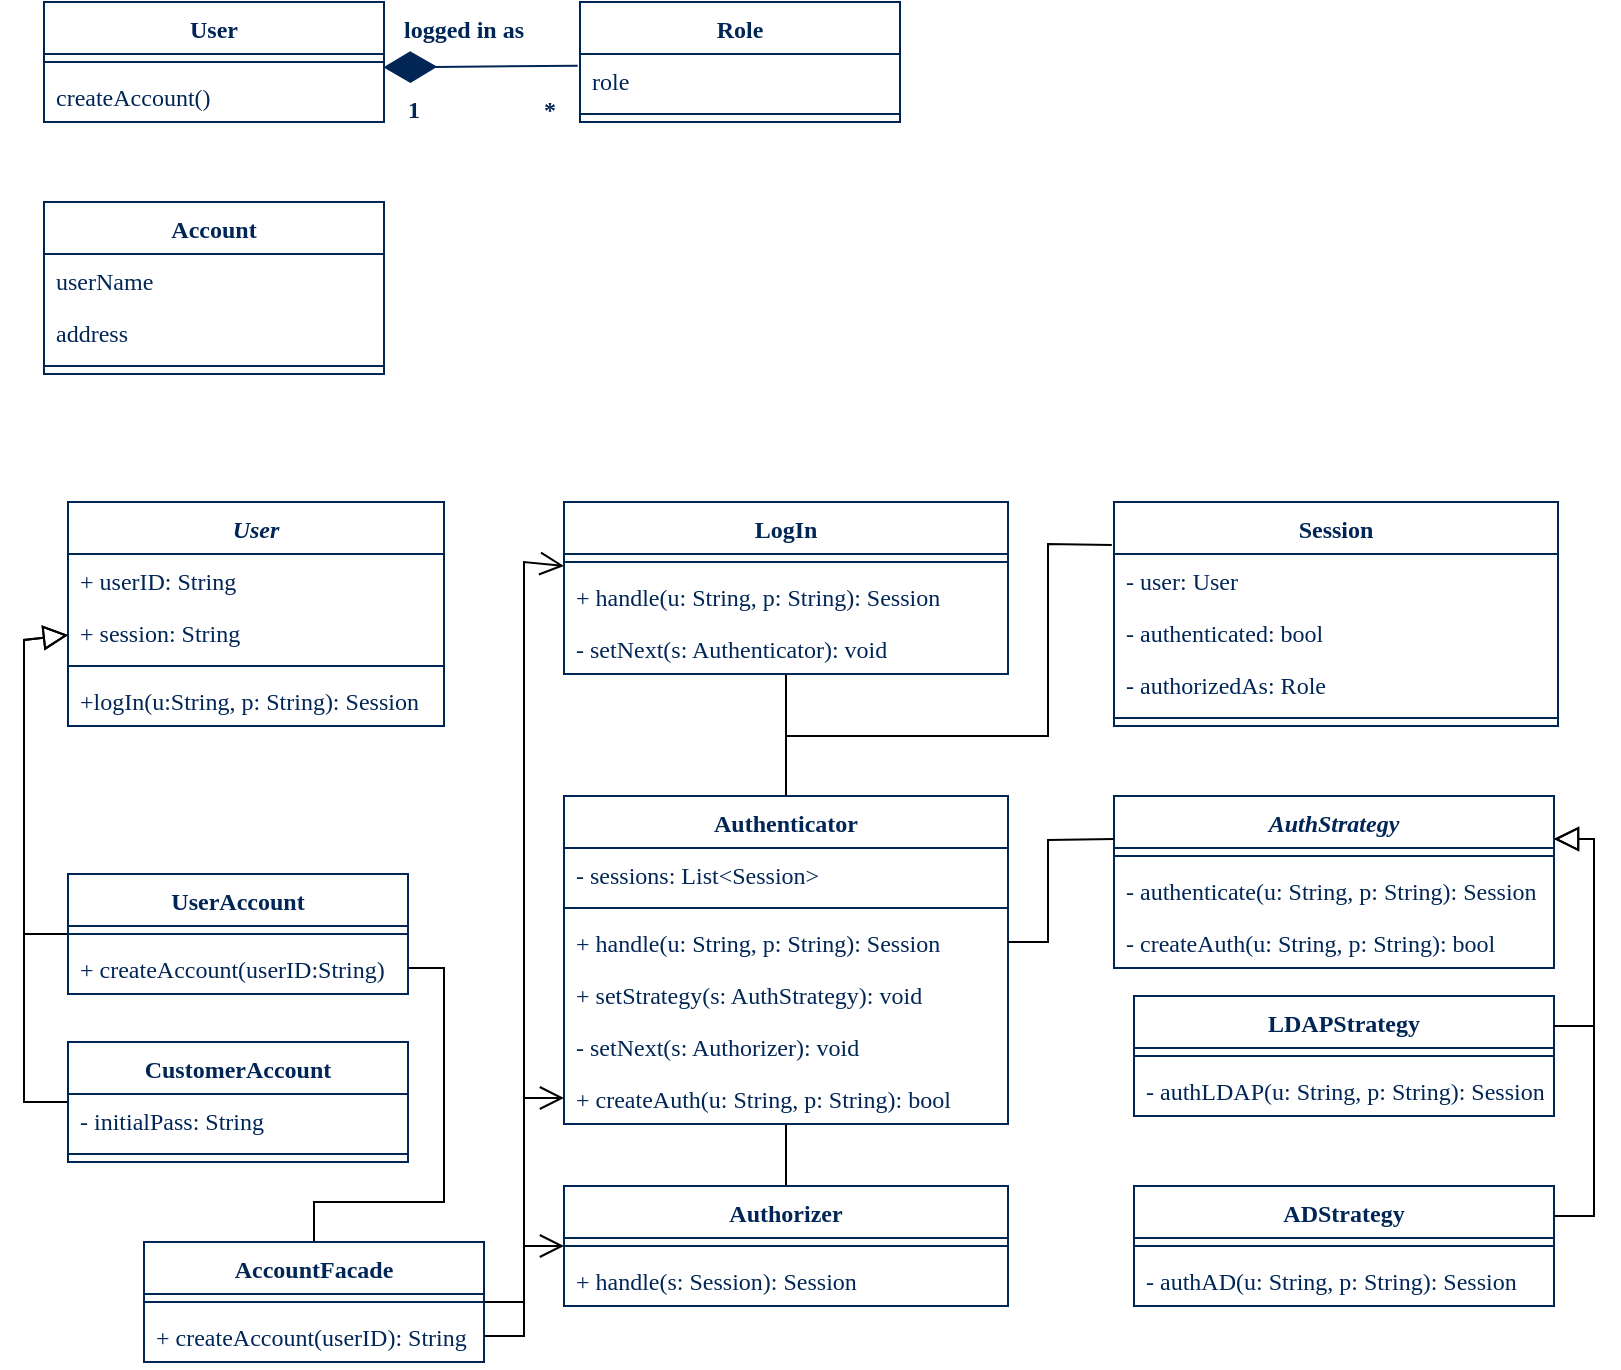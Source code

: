 <mxfile version="13.8.6" type="github">
  <diagram id="3BepCEGz6Qsx54ZXZtlb" name="Page-1">
    <mxGraphModel dx="641" dy="532" grid="1" gridSize="10" guides="1" tooltips="1" connect="1" arrows="1" fold="1" page="1" pageScale="1" pageWidth="827" pageHeight="1169" math="0" shadow="0">
      <root>
        <mxCell id="0" />
        <mxCell id="1" parent="0" />
        <mxCell id="bJuAZ0Chy2pV9m0cBeeI-1" value="User" style="swimlane;fontStyle=1;align=center;verticalAlign=top;childLayout=stackLayout;horizontal=1;startSize=26;horizontalStack=0;resizeParent=1;resizeParentMax=0;resizeLast=0;collapsible=1;marginBottom=0;fontColor=#012656;strokeColor=#012656;fontFamily=TitilliumText25L;" vertex="1" parent="1">
          <mxGeometry x="30" y="50" width="170" height="60" as="geometry" />
        </mxCell>
        <mxCell id="bJuAZ0Chy2pV9m0cBeeI-2" value="" style="line;strokeWidth=1;fillColor=none;align=left;verticalAlign=middle;spacingTop=-1;spacingLeft=3;spacingRight=3;rotatable=0;labelPosition=right;points=[];portConstraint=eastwest;fontColor=#012656;strokeColor=#012656;fontFamily=TitilliumText25L;" vertex="1" parent="bJuAZ0Chy2pV9m0cBeeI-1">
          <mxGeometry y="26" width="170" height="8" as="geometry" />
        </mxCell>
        <mxCell id="bJuAZ0Chy2pV9m0cBeeI-3" value="createAccount()" style="text;strokeColor=none;fillColor=none;align=left;verticalAlign=top;spacingLeft=4;spacingRight=4;overflow=hidden;rotatable=0;points=[[0,0.5],[1,0.5]];portConstraint=eastwest;fontColor=#012656;fontFamily=TitilliumText25L;" vertex="1" parent="bJuAZ0Chy2pV9m0cBeeI-1">
          <mxGeometry y="34" width="170" height="26" as="geometry" />
        </mxCell>
        <mxCell id="bJuAZ0Chy2pV9m0cBeeI-4" value="" style="endArrow=diamondThin;endFill=1;endSize=24;html=1;exitX=-0.007;exitY=0.224;exitDx=0;exitDy=0;fontColor=#012656;fontFamily=TitilliumText25L;entryX=0.998;entryY=0.833;entryDx=0;entryDy=0;entryPerimeter=0;strokeColor=#012656;exitPerimeter=0;" edge="1" parent="1" source="bJuAZ0Chy2pV9m0cBeeI-6" target="bJuAZ0Chy2pV9m0cBeeI-2">
          <mxGeometry width="160" relative="1" as="geometry">
            <mxPoint x="290" y="140" as="sourcePoint" />
            <mxPoint x="202" y="88" as="targetPoint" />
          </mxGeometry>
        </mxCell>
        <mxCell id="bJuAZ0Chy2pV9m0cBeeI-5" value="Role" style="swimlane;fontStyle=1;align=center;verticalAlign=top;childLayout=stackLayout;horizontal=1;startSize=26;horizontalStack=0;resizeParent=1;resizeParentMax=0;resizeLast=0;collapsible=1;marginBottom=0;fontColor=#012656;strokeColor=#012656;fontFamily=TitilliumText25L;" vertex="1" parent="1">
          <mxGeometry x="298" y="50" width="160" height="60" as="geometry" />
        </mxCell>
        <mxCell id="bJuAZ0Chy2pV9m0cBeeI-6" value="role" style="text;strokeColor=none;fillColor=none;align=left;verticalAlign=top;spacingLeft=4;spacingRight=4;overflow=hidden;rotatable=0;points=[[0,0.5],[1,0.5]];portConstraint=eastwest;fontColor=#012656;fontFamily=TitilliumText25L;" vertex="1" parent="bJuAZ0Chy2pV9m0cBeeI-5">
          <mxGeometry y="26" width="160" height="26" as="geometry" />
        </mxCell>
        <mxCell id="bJuAZ0Chy2pV9m0cBeeI-7" value="" style="line;strokeWidth=1;fillColor=none;align=left;verticalAlign=middle;spacingTop=-1;spacingLeft=3;spacingRight=3;rotatable=0;labelPosition=right;points=[];portConstraint=eastwest;fontColor=#012656;strokeColor=#012656;fontFamily=TitilliumText25L;" vertex="1" parent="bJuAZ0Chy2pV9m0cBeeI-5">
          <mxGeometry y="52" width="160" height="8" as="geometry" />
        </mxCell>
        <mxCell id="bJuAZ0Chy2pV9m0cBeeI-8" value="logged in as" style="text;align=center;fontStyle=1;verticalAlign=middle;spacingLeft=3;spacingRight=3;strokeColor=none;rotatable=0;points=[[0,0.5],[1,0.5]];portConstraint=eastwest;fontFamily=TitilliumText25L;fontColor=#012656;" vertex="1" parent="1">
          <mxGeometry x="200" y="50" width="80" height="26" as="geometry" />
        </mxCell>
        <mxCell id="bJuAZ0Chy2pV9m0cBeeI-9" value="1" style="text;align=center;fontStyle=1;verticalAlign=middle;spacingLeft=3;spacingRight=3;strokeColor=none;rotatable=0;points=[[0,0.5],[1,0.5]];portConstraint=eastwest;fontFamily=TitilliumText25L;fontColor=#012656;" vertex="1" parent="1">
          <mxGeometry x="200" y="90" width="30" height="26" as="geometry" />
        </mxCell>
        <mxCell id="bJuAZ0Chy2pV9m0cBeeI-10" value="*" style="text;align=center;fontStyle=1;verticalAlign=middle;spacingLeft=3;spacingRight=3;strokeColor=none;rotatable=0;points=[[0,0.5],[1,0.5]];portConstraint=eastwest;fontFamily=TitilliumText25L;fontColor=#012656;" vertex="1" parent="1">
          <mxGeometry x="268" y="90" width="30" height="26" as="geometry" />
        </mxCell>
        <mxCell id="bJuAZ0Chy2pV9m0cBeeI-11" value="Account" style="swimlane;fontStyle=1;align=center;verticalAlign=top;childLayout=stackLayout;horizontal=1;startSize=26;horizontalStack=0;resizeParent=1;resizeParentMax=0;resizeLast=0;collapsible=1;marginBottom=0;fontColor=#012656;strokeColor=#012656;fontFamily=TitilliumText25L;" vertex="1" parent="1">
          <mxGeometry x="30" y="150" width="170" height="86" as="geometry" />
        </mxCell>
        <mxCell id="bJuAZ0Chy2pV9m0cBeeI-12" value="userName" style="text;strokeColor=none;fillColor=none;align=left;verticalAlign=top;spacingLeft=4;spacingRight=4;overflow=hidden;rotatable=0;points=[[0,0.5],[1,0.5]];portConstraint=eastwest;fontColor=#012656;fontFamily=TitilliumText25L;" vertex="1" parent="bJuAZ0Chy2pV9m0cBeeI-11">
          <mxGeometry y="26" width="170" height="26" as="geometry" />
        </mxCell>
        <mxCell id="bJuAZ0Chy2pV9m0cBeeI-13" value="address" style="text;strokeColor=none;fillColor=none;align=left;verticalAlign=top;spacingLeft=4;spacingRight=4;overflow=hidden;rotatable=0;points=[[0,0.5],[1,0.5]];portConstraint=eastwest;fontColor=#012656;fontFamily=TitilliumText25L;" vertex="1" parent="bJuAZ0Chy2pV9m0cBeeI-11">
          <mxGeometry y="52" width="170" height="26" as="geometry" />
        </mxCell>
        <mxCell id="bJuAZ0Chy2pV9m0cBeeI-14" value="" style="line;strokeWidth=1;fillColor=none;align=left;verticalAlign=middle;spacingTop=-1;spacingLeft=3;spacingRight=3;rotatable=0;labelPosition=right;points=[];portConstraint=eastwest;fontColor=#012656;strokeColor=#012656;fontFamily=TitilliumText25L;" vertex="1" parent="bJuAZ0Chy2pV9m0cBeeI-11">
          <mxGeometry y="78" width="170" height="8" as="geometry" />
        </mxCell>
        <mxCell id="bJuAZ0Chy2pV9m0cBeeI-79" style="edgeStyle=none;rounded=0;orthogonalLoop=1;jettySize=auto;html=1;entryX=0.5;entryY=0;entryDx=0;entryDy=0;endArrow=none;endFill=0;endSize=10;exitX=1;exitY=0.5;exitDx=0;exitDy=0;" edge="1" parent="1" source="bJuAZ0Chy2pV9m0cBeeI-81" target="bJuAZ0Chy2pV9m0cBeeI-25">
          <mxGeometry relative="1" as="geometry">
            <Array as="points">
              <mxPoint x="230" y="533" />
              <mxPoint x="230" y="650" />
              <mxPoint x="165" y="650" />
            </Array>
          </mxGeometry>
        </mxCell>
        <mxCell id="bJuAZ0Chy2pV9m0cBeeI-15" value="User" style="swimlane;fontStyle=3;align=center;verticalAlign=top;childLayout=stackLayout;horizontal=1;startSize=26;horizontalStack=0;resizeParent=1;resizeParentMax=0;resizeLast=0;collapsible=1;marginBottom=0;fontColor=#012656;strokeColor=#012656;fontFamily=TitilliumText25L;" vertex="1" parent="1">
          <mxGeometry x="42" y="300" width="188" height="112" as="geometry" />
        </mxCell>
        <mxCell id="bJuAZ0Chy2pV9m0cBeeI-62" value="+ userID: String" style="text;strokeColor=none;fillColor=none;align=left;verticalAlign=top;spacingLeft=4;spacingRight=4;overflow=hidden;rotatable=0;points=[[0,0.5],[1,0.5]];portConstraint=eastwest;fontColor=#012656;fontFamily=TitilliumText25L;" vertex="1" parent="bJuAZ0Chy2pV9m0cBeeI-15">
          <mxGeometry y="26" width="188" height="26" as="geometry" />
        </mxCell>
        <mxCell id="bJuAZ0Chy2pV9m0cBeeI-80" value="+ session: String" style="text;strokeColor=none;fillColor=none;align=left;verticalAlign=top;spacingLeft=4;spacingRight=4;overflow=hidden;rotatable=0;points=[[0,0.5],[1,0.5]];portConstraint=eastwest;fontColor=#012656;fontFamily=TitilliumText25L;" vertex="1" parent="bJuAZ0Chy2pV9m0cBeeI-15">
          <mxGeometry y="52" width="188" height="26" as="geometry" />
        </mxCell>
        <mxCell id="bJuAZ0Chy2pV9m0cBeeI-16" value="" style="line;strokeWidth=1;fillColor=none;align=left;verticalAlign=middle;spacingTop=-1;spacingLeft=3;spacingRight=3;rotatable=0;labelPosition=right;points=[];portConstraint=eastwest;fontColor=#012656;strokeColor=#012656;fontFamily=TitilliumText25L;" vertex="1" parent="bJuAZ0Chy2pV9m0cBeeI-15">
          <mxGeometry y="78" width="188" height="8" as="geometry" />
        </mxCell>
        <mxCell id="bJuAZ0Chy2pV9m0cBeeI-17" value="+logIn(u:String, p: String): Session" style="text;strokeColor=none;fillColor=none;align=left;verticalAlign=top;spacingLeft=4;spacingRight=4;overflow=hidden;rotatable=0;points=[[0,0.5],[1,0.5]];portConstraint=eastwest;fontColor=#012656;fontFamily=TitilliumText25L;" vertex="1" parent="bJuAZ0Chy2pV9m0cBeeI-15">
          <mxGeometry y="86" width="188" height="26" as="geometry" />
        </mxCell>
        <mxCell id="bJuAZ0Chy2pV9m0cBeeI-91" style="edgeStyle=none;rounded=0;orthogonalLoop=1;jettySize=auto;html=1;endArrow=open;endFill=0;endSize=10;" edge="1" parent="1" source="bJuAZ0Chy2pV9m0cBeeI-25" target="bJuAZ0Chy2pV9m0cBeeI-32">
          <mxGeometry relative="1" as="geometry">
            <Array as="points">
              <mxPoint x="270" y="700" />
              <mxPoint x="270" y="672" />
            </Array>
          </mxGeometry>
        </mxCell>
        <mxCell id="bJuAZ0Chy2pV9m0cBeeI-92" style="edgeStyle=none;rounded=0;orthogonalLoop=1;jettySize=auto;html=1;endArrow=open;endFill=0;endSize=10;" edge="1" parent="1" source="bJuAZ0Chy2pV9m0cBeeI-25" target="bJuAZ0Chy2pV9m0cBeeI-45">
          <mxGeometry relative="1" as="geometry">
            <Array as="points">
              <mxPoint x="270" y="700" />
              <mxPoint x="270" y="330" />
            </Array>
          </mxGeometry>
        </mxCell>
        <mxCell id="bJuAZ0Chy2pV9m0cBeeI-25" value="AccountFacade" style="swimlane;fontStyle=1;align=center;verticalAlign=top;childLayout=stackLayout;horizontal=1;startSize=26;horizontalStack=0;resizeParent=1;resizeParentMax=0;resizeLast=0;collapsible=1;marginBottom=0;fontColor=#012656;strokeColor=#012656;fontFamily=TitilliumText25L;" vertex="1" parent="1">
          <mxGeometry x="80" y="670" width="170" height="60" as="geometry" />
        </mxCell>
        <mxCell id="bJuAZ0Chy2pV9m0cBeeI-28" value="" style="line;strokeWidth=1;fillColor=none;align=left;verticalAlign=middle;spacingTop=-1;spacingLeft=3;spacingRight=3;rotatable=0;labelPosition=right;points=[];portConstraint=eastwest;fontColor=#012656;strokeColor=#012656;fontFamily=TitilliumText25L;" vertex="1" parent="bJuAZ0Chy2pV9m0cBeeI-25">
          <mxGeometry y="26" width="170" height="8" as="geometry" />
        </mxCell>
        <mxCell id="bJuAZ0Chy2pV9m0cBeeI-27" value="+ createAccount(userID): String" style="text;strokeColor=none;fillColor=none;align=left;verticalAlign=top;spacingLeft=4;spacingRight=4;overflow=hidden;rotatable=0;points=[[0,0.5],[1,0.5]];portConstraint=eastwest;fontColor=#012656;fontFamily=TitilliumText25L;" vertex="1" parent="bJuAZ0Chy2pV9m0cBeeI-25">
          <mxGeometry y="34" width="170" height="26" as="geometry" />
        </mxCell>
        <mxCell id="bJuAZ0Chy2pV9m0cBeeI-61" style="edgeStyle=none;rounded=0;orthogonalLoop=1;jettySize=auto;html=1;entryX=0.5;entryY=0;entryDx=0;entryDy=0;endArrow=none;endFill=0;endSize=10;" edge="1" parent="1" source="bJuAZ0Chy2pV9m0cBeeI-29" target="bJuAZ0Chy2pV9m0cBeeI-32">
          <mxGeometry relative="1" as="geometry" />
        </mxCell>
        <mxCell id="bJuAZ0Chy2pV9m0cBeeI-29" value="Authenticator" style="swimlane;fontStyle=1;align=center;verticalAlign=top;childLayout=stackLayout;horizontal=1;startSize=26;horizontalStack=0;resizeParent=1;resizeParentMax=0;resizeLast=0;collapsible=1;marginBottom=0;fontColor=#012656;strokeColor=#012656;fontFamily=TitilliumText25L;" vertex="1" parent="1">
          <mxGeometry x="290" y="447" width="222" height="164" as="geometry" />
        </mxCell>
        <mxCell id="bJuAZ0Chy2pV9m0cBeeI-35" value="- sessions: List&lt;Session&gt;" style="text;strokeColor=none;fillColor=none;align=left;verticalAlign=top;spacingLeft=4;spacingRight=4;overflow=hidden;rotatable=0;points=[[0,0.5],[1,0.5]];portConstraint=eastwest;fontColor=#012656;fontFamily=TitilliumText25L;" vertex="1" parent="bJuAZ0Chy2pV9m0cBeeI-29">
          <mxGeometry y="26" width="222" height="26" as="geometry" />
        </mxCell>
        <mxCell id="bJuAZ0Chy2pV9m0cBeeI-30" value="" style="line;strokeWidth=1;fillColor=none;align=left;verticalAlign=middle;spacingTop=-1;spacingLeft=3;spacingRight=3;rotatable=0;labelPosition=right;points=[];portConstraint=eastwest;fontColor=#012656;strokeColor=#012656;fontFamily=TitilliumText25L;" vertex="1" parent="bJuAZ0Chy2pV9m0cBeeI-29">
          <mxGeometry y="52" width="222" height="8" as="geometry" />
        </mxCell>
        <mxCell id="bJuAZ0Chy2pV9m0cBeeI-31" value="+ handle(u: String, p: String): Session" style="text;strokeColor=none;fillColor=none;align=left;verticalAlign=top;spacingLeft=4;spacingRight=4;overflow=hidden;rotatable=0;points=[[0,0.5],[1,0.5]];portConstraint=eastwest;fontColor=#012656;fontFamily=TitilliumText25L;" vertex="1" parent="bJuAZ0Chy2pV9m0cBeeI-29">
          <mxGeometry y="60" width="222" height="26" as="geometry" />
        </mxCell>
        <mxCell id="bJuAZ0Chy2pV9m0cBeeI-40" value="+ setStrategy(s: AuthStrategy): void" style="text;strokeColor=none;fillColor=none;align=left;verticalAlign=top;spacingLeft=4;spacingRight=4;overflow=hidden;rotatable=0;points=[[0,0.5],[1,0.5]];portConstraint=eastwest;fontColor=#012656;fontFamily=TitilliumText25L;" vertex="1" parent="bJuAZ0Chy2pV9m0cBeeI-29">
          <mxGeometry y="86" width="222" height="26" as="geometry" />
        </mxCell>
        <mxCell id="bJuAZ0Chy2pV9m0cBeeI-44" value="- setNext(s: Authorizer): void" style="text;strokeColor=none;fillColor=none;align=left;verticalAlign=top;spacingLeft=4;spacingRight=4;overflow=hidden;rotatable=0;points=[[0,0.5],[1,0.5]];portConstraint=eastwest;fontColor=#012656;fontFamily=TitilliumText25L;" vertex="1" parent="bJuAZ0Chy2pV9m0cBeeI-29">
          <mxGeometry y="112" width="222" height="26" as="geometry" />
        </mxCell>
        <mxCell id="bJuAZ0Chy2pV9m0cBeeI-88" value="+ createAuth(u: String, p: String): bool" style="text;strokeColor=none;fillColor=none;align=left;verticalAlign=top;spacingLeft=4;spacingRight=4;overflow=hidden;rotatable=0;points=[[0,0.5],[1,0.5]];portConstraint=eastwest;fontColor=#012656;fontFamily=TitilliumText25L;" vertex="1" parent="bJuAZ0Chy2pV9m0cBeeI-29">
          <mxGeometry y="138" width="222" height="26" as="geometry" />
        </mxCell>
        <mxCell id="bJuAZ0Chy2pV9m0cBeeI-32" value="Authorizer" style="swimlane;fontStyle=1;align=center;verticalAlign=top;childLayout=stackLayout;horizontal=1;startSize=26;horizontalStack=0;resizeParent=1;resizeParentMax=0;resizeLast=0;collapsible=1;marginBottom=0;fontColor=#012656;strokeColor=#012656;fontFamily=TitilliumText25L;" vertex="1" parent="1">
          <mxGeometry x="290" y="642" width="222" height="60" as="geometry" />
        </mxCell>
        <mxCell id="bJuAZ0Chy2pV9m0cBeeI-33" value="" style="line;strokeWidth=1;fillColor=none;align=left;verticalAlign=middle;spacingTop=-1;spacingLeft=3;spacingRight=3;rotatable=0;labelPosition=right;points=[];portConstraint=eastwest;fontColor=#012656;strokeColor=#012656;fontFamily=TitilliumText25L;" vertex="1" parent="bJuAZ0Chy2pV9m0cBeeI-32">
          <mxGeometry y="26" width="222" height="8" as="geometry" />
        </mxCell>
        <mxCell id="bJuAZ0Chy2pV9m0cBeeI-34" value="+ handle(s: Session): Session" style="text;strokeColor=none;fillColor=none;align=left;verticalAlign=top;spacingLeft=4;spacingRight=4;overflow=hidden;rotatable=0;points=[[0,0.5],[1,0.5]];portConstraint=eastwest;fontColor=#012656;fontFamily=TitilliumText25L;" vertex="1" parent="bJuAZ0Chy2pV9m0cBeeI-32">
          <mxGeometry y="34" width="222" height="26" as="geometry" />
        </mxCell>
        <mxCell id="bJuAZ0Chy2pV9m0cBeeI-36" value="AuthStrategy" style="swimlane;fontStyle=3;align=center;verticalAlign=top;childLayout=stackLayout;horizontal=1;startSize=26;horizontalStack=0;resizeParent=1;resizeParentMax=0;resizeLast=0;collapsible=1;marginBottom=0;fontColor=#012656;strokeColor=#012656;fontFamily=TitilliumText25L;" vertex="1" parent="1">
          <mxGeometry x="565" y="447" width="220" height="86" as="geometry" />
        </mxCell>
        <mxCell id="bJuAZ0Chy2pV9m0cBeeI-38" value="" style="line;strokeWidth=1;fillColor=none;align=left;verticalAlign=middle;spacingTop=-1;spacingLeft=3;spacingRight=3;rotatable=0;labelPosition=right;points=[];portConstraint=eastwest;fontColor=#012656;strokeColor=#012656;fontFamily=TitilliumText25L;" vertex="1" parent="bJuAZ0Chy2pV9m0cBeeI-36">
          <mxGeometry y="26" width="220" height="8" as="geometry" />
        </mxCell>
        <mxCell id="bJuAZ0Chy2pV9m0cBeeI-39" value="- authenticate(u: String, p: String): Session" style="text;strokeColor=none;fillColor=none;align=left;verticalAlign=top;spacingLeft=4;spacingRight=4;overflow=hidden;rotatable=0;points=[[0,0.5],[1,0.5]];portConstraint=eastwest;fontColor=#012656;fontFamily=TitilliumText25L;" vertex="1" parent="bJuAZ0Chy2pV9m0cBeeI-36">
          <mxGeometry y="34" width="220" height="26" as="geometry" />
        </mxCell>
        <mxCell id="bJuAZ0Chy2pV9m0cBeeI-73" value="- createAuth(u: String, p: String): bool" style="text;strokeColor=none;fillColor=none;align=left;verticalAlign=top;spacingLeft=4;spacingRight=4;overflow=hidden;rotatable=0;points=[[0,0.5],[1,0.5]];portConstraint=eastwest;fontColor=#012656;fontFamily=TitilliumText25L;" vertex="1" parent="bJuAZ0Chy2pV9m0cBeeI-36">
          <mxGeometry y="60" width="220" height="26" as="geometry" />
        </mxCell>
        <mxCell id="bJuAZ0Chy2pV9m0cBeeI-41" value="LDAPStrategy" style="swimlane;fontStyle=1;align=center;verticalAlign=top;childLayout=stackLayout;horizontal=1;startSize=26;horizontalStack=0;resizeParent=1;resizeParentMax=0;resizeLast=0;collapsible=1;marginBottom=0;fontColor=#012656;strokeColor=#012656;fontFamily=TitilliumText25L;" vertex="1" parent="1">
          <mxGeometry x="575" y="547" width="210" height="60" as="geometry" />
        </mxCell>
        <mxCell id="bJuAZ0Chy2pV9m0cBeeI-42" value="" style="line;strokeWidth=1;fillColor=none;align=left;verticalAlign=middle;spacingTop=-1;spacingLeft=3;spacingRight=3;rotatable=0;labelPosition=right;points=[];portConstraint=eastwest;fontColor=#012656;strokeColor=#012656;fontFamily=TitilliumText25L;" vertex="1" parent="bJuAZ0Chy2pV9m0cBeeI-41">
          <mxGeometry y="26" width="210" height="8" as="geometry" />
        </mxCell>
        <mxCell id="bJuAZ0Chy2pV9m0cBeeI-43" value="- authLDAP(u: String, p: String): Session" style="text;strokeColor=none;fillColor=none;align=left;verticalAlign=top;spacingLeft=4;spacingRight=4;overflow=hidden;rotatable=0;points=[[0,0.5],[1,0.5]];portConstraint=eastwest;fontColor=#012656;fontFamily=TitilliumText25L;" vertex="1" parent="bJuAZ0Chy2pV9m0cBeeI-41">
          <mxGeometry y="34" width="210" height="26" as="geometry" />
        </mxCell>
        <mxCell id="bJuAZ0Chy2pV9m0cBeeI-60" style="edgeStyle=none;rounded=0;orthogonalLoop=1;jettySize=auto;html=1;entryX=0.5;entryY=0;entryDx=0;entryDy=0;endArrow=none;endFill=0;endSize=10;" edge="1" parent="1" source="bJuAZ0Chy2pV9m0cBeeI-45" target="bJuAZ0Chy2pV9m0cBeeI-29">
          <mxGeometry relative="1" as="geometry" />
        </mxCell>
        <mxCell id="bJuAZ0Chy2pV9m0cBeeI-45" value="LogIn" style="swimlane;fontStyle=1;align=center;verticalAlign=top;childLayout=stackLayout;horizontal=1;startSize=26;horizontalStack=0;resizeParent=1;resizeParentMax=0;resizeLast=0;collapsible=1;marginBottom=0;fontColor=#012656;strokeColor=#012656;fontFamily=TitilliumText25L;" vertex="1" parent="1">
          <mxGeometry x="290" y="300" width="222" height="86" as="geometry" />
        </mxCell>
        <mxCell id="bJuAZ0Chy2pV9m0cBeeI-47" value="" style="line;strokeWidth=1;fillColor=none;align=left;verticalAlign=middle;spacingTop=-1;spacingLeft=3;spacingRight=3;rotatable=0;labelPosition=right;points=[];portConstraint=eastwest;fontColor=#012656;strokeColor=#012656;fontFamily=TitilliumText25L;" vertex="1" parent="bJuAZ0Chy2pV9m0cBeeI-45">
          <mxGeometry y="26" width="222" height="8" as="geometry" />
        </mxCell>
        <mxCell id="bJuAZ0Chy2pV9m0cBeeI-48" value="+ handle(u: String, p: String): Session" style="text;strokeColor=none;fillColor=none;align=left;verticalAlign=top;spacingLeft=4;spacingRight=4;overflow=hidden;rotatable=0;points=[[0,0.5],[1,0.5]];portConstraint=eastwest;fontColor=#012656;fontFamily=TitilliumText25L;" vertex="1" parent="bJuAZ0Chy2pV9m0cBeeI-45">
          <mxGeometry y="34" width="222" height="26" as="geometry" />
        </mxCell>
        <mxCell id="bJuAZ0Chy2pV9m0cBeeI-50" value="- setNext(s: Authenticator): void" style="text;strokeColor=none;fillColor=none;align=left;verticalAlign=top;spacingLeft=4;spacingRight=4;overflow=hidden;rotatable=0;points=[[0,0.5],[1,0.5]];portConstraint=eastwest;fontColor=#012656;fontFamily=TitilliumText25L;" vertex="1" parent="bJuAZ0Chy2pV9m0cBeeI-45">
          <mxGeometry y="60" width="222" height="26" as="geometry" />
        </mxCell>
        <mxCell id="bJuAZ0Chy2pV9m0cBeeI-52" value="ADStrategy" style="swimlane;fontStyle=1;align=center;verticalAlign=top;childLayout=stackLayout;horizontal=1;startSize=26;horizontalStack=0;resizeParent=1;resizeParentMax=0;resizeLast=0;collapsible=1;marginBottom=0;fontColor=#012656;strokeColor=#012656;fontFamily=TitilliumText25L;" vertex="1" parent="1">
          <mxGeometry x="575" y="642" width="210" height="60" as="geometry" />
        </mxCell>
        <mxCell id="bJuAZ0Chy2pV9m0cBeeI-53" value="" style="line;strokeWidth=1;fillColor=none;align=left;verticalAlign=middle;spacingTop=-1;spacingLeft=3;spacingRight=3;rotatable=0;labelPosition=right;points=[];portConstraint=eastwest;fontColor=#012656;strokeColor=#012656;fontFamily=TitilliumText25L;" vertex="1" parent="bJuAZ0Chy2pV9m0cBeeI-52">
          <mxGeometry y="26" width="210" height="8" as="geometry" />
        </mxCell>
        <mxCell id="bJuAZ0Chy2pV9m0cBeeI-54" value="- authAD(u: String, p: String): Session" style="text;strokeColor=none;fillColor=none;align=left;verticalAlign=top;spacingLeft=4;spacingRight=4;overflow=hidden;rotatable=0;points=[[0,0.5],[1,0.5]];portConstraint=eastwest;fontColor=#012656;fontFamily=TitilliumText25L;" vertex="1" parent="bJuAZ0Chy2pV9m0cBeeI-52">
          <mxGeometry y="34" width="210" height="26" as="geometry" />
        </mxCell>
        <mxCell id="bJuAZ0Chy2pV9m0cBeeI-56" style="edgeStyle=orthogonalEdgeStyle;rounded=0;orthogonalLoop=1;jettySize=auto;html=1;exitX=1;exitY=0.25;exitDx=0;exitDy=0;endArrow=block;endFill=0;endSize=10;entryX=1;entryY=0.25;entryDx=0;entryDy=0;" edge="1" parent="1" source="bJuAZ0Chy2pV9m0cBeeI-41" target="bJuAZ0Chy2pV9m0cBeeI-36">
          <mxGeometry relative="1" as="geometry">
            <mxPoint x="805" y="440" as="targetPoint" />
            <Array as="points">
              <mxPoint x="805" y="562" />
              <mxPoint x="805" y="468" />
            </Array>
          </mxGeometry>
        </mxCell>
        <mxCell id="bJuAZ0Chy2pV9m0cBeeI-57" style="edgeStyle=orthogonalEdgeStyle;rounded=0;orthogonalLoop=1;jettySize=auto;html=1;exitX=1;exitY=0.25;exitDx=0;exitDy=0;entryX=1;entryY=0.25;entryDx=0;entryDy=0;endArrow=block;endFill=0;endSize=10;" edge="1" parent="1" source="bJuAZ0Chy2pV9m0cBeeI-52" target="bJuAZ0Chy2pV9m0cBeeI-36">
          <mxGeometry relative="1" as="geometry">
            <mxPoint x="585" y="604" as="sourcePoint" />
            <mxPoint x="575" y="504" as="targetPoint" />
          </mxGeometry>
        </mxCell>
        <mxCell id="bJuAZ0Chy2pV9m0cBeeI-59" style="edgeStyle=none;rounded=0;orthogonalLoop=1;jettySize=auto;html=1;exitX=1;exitY=0.5;exitDx=0;exitDy=0;entryX=0;entryY=0.25;entryDx=0;entryDy=0;endArrow=none;endFill=0;endSize=10;" edge="1" parent="1" source="bJuAZ0Chy2pV9m0cBeeI-31" target="bJuAZ0Chy2pV9m0cBeeI-36">
          <mxGeometry relative="1" as="geometry">
            <Array as="points">
              <mxPoint x="532" y="520" />
              <mxPoint x="532" y="469" />
            </Array>
          </mxGeometry>
        </mxCell>
        <mxCell id="bJuAZ0Chy2pV9m0cBeeI-71" style="edgeStyle=none;rounded=0;orthogonalLoop=1;jettySize=auto;html=1;entryX=0.5;entryY=0;entryDx=0;entryDy=0;endArrow=none;endFill=0;endSize=10;exitX=-0.005;exitY=-0.174;exitDx=0;exitDy=0;exitPerimeter=0;" edge="1" parent="1" source="bJuAZ0Chy2pV9m0cBeeI-65" target="bJuAZ0Chy2pV9m0cBeeI-29">
          <mxGeometry relative="1" as="geometry">
            <mxPoint x="552" y="317" as="sourcePoint" />
            <Array as="points">
              <mxPoint x="532" y="321" />
              <mxPoint x="532" y="417" />
              <mxPoint x="401" y="417" />
            </Array>
          </mxGeometry>
        </mxCell>
        <mxCell id="bJuAZ0Chy2pV9m0cBeeI-64" value="Session" style="swimlane;fontStyle=1;align=center;verticalAlign=top;childLayout=stackLayout;horizontal=1;startSize=26;horizontalStack=0;resizeParent=1;resizeParentMax=0;resizeLast=0;collapsible=1;marginBottom=0;fontColor=#012656;strokeColor=#012656;fontFamily=TitilliumText25L;" vertex="1" parent="1">
          <mxGeometry x="565" y="300" width="222" height="112" as="geometry" />
        </mxCell>
        <mxCell id="bJuAZ0Chy2pV9m0cBeeI-65" value="- user: User" style="text;strokeColor=none;fillColor=none;align=left;verticalAlign=top;spacingLeft=4;spacingRight=4;overflow=hidden;rotatable=0;points=[[0,0.5],[1,0.5]];portConstraint=eastwest;fontColor=#012656;fontFamily=TitilliumText25L;" vertex="1" parent="bJuAZ0Chy2pV9m0cBeeI-64">
          <mxGeometry y="26" width="222" height="26" as="geometry" />
        </mxCell>
        <mxCell id="bJuAZ0Chy2pV9m0cBeeI-70" value="- authenticated: bool" style="text;strokeColor=none;fillColor=none;align=left;verticalAlign=top;spacingLeft=4;spacingRight=4;overflow=hidden;rotatable=0;points=[[0,0.5],[1,0.5]];portConstraint=eastwest;fontColor=#012656;fontFamily=TitilliumText25L;" vertex="1" parent="bJuAZ0Chy2pV9m0cBeeI-64">
          <mxGeometry y="52" width="222" height="26" as="geometry" />
        </mxCell>
        <mxCell id="bJuAZ0Chy2pV9m0cBeeI-69" value="- authorizedAs: Role" style="text;strokeColor=none;fillColor=none;align=left;verticalAlign=top;spacingLeft=4;spacingRight=4;overflow=hidden;rotatable=0;points=[[0,0.5],[1,0.5]];portConstraint=eastwest;fontColor=#012656;fontFamily=TitilliumText25L;" vertex="1" parent="bJuAZ0Chy2pV9m0cBeeI-64">
          <mxGeometry y="78" width="222" height="26" as="geometry" />
        </mxCell>
        <mxCell id="bJuAZ0Chy2pV9m0cBeeI-66" value="" style="line;strokeWidth=1;fillColor=none;align=left;verticalAlign=middle;spacingTop=-1;spacingLeft=3;spacingRight=3;rotatable=0;labelPosition=right;points=[];portConstraint=eastwest;fontColor=#012656;strokeColor=#012656;fontFamily=TitilliumText25L;" vertex="1" parent="bJuAZ0Chy2pV9m0cBeeI-64">
          <mxGeometry y="104" width="222" height="8" as="geometry" />
        </mxCell>
        <mxCell id="bJuAZ0Chy2pV9m0cBeeI-86" style="edgeStyle=none;rounded=0;orthogonalLoop=1;jettySize=auto;html=1;endArrow=block;endFill=0;endSize=10;" edge="1" parent="1" source="bJuAZ0Chy2pV9m0cBeeI-74" target="bJuAZ0Chy2pV9m0cBeeI-15">
          <mxGeometry relative="1" as="geometry">
            <Array as="points">
              <mxPoint x="20" y="600" />
              <mxPoint x="20" y="369" />
            </Array>
          </mxGeometry>
        </mxCell>
        <mxCell id="bJuAZ0Chy2pV9m0cBeeI-74" value="CustomerAccount" style="swimlane;fontStyle=1;align=center;verticalAlign=top;childLayout=stackLayout;horizontal=1;startSize=26;horizontalStack=0;resizeParent=1;resizeParentMax=0;resizeLast=0;collapsible=1;marginBottom=0;fontColor=#012656;strokeColor=#012656;fontFamily=TitilliumText25L;" vertex="1" parent="1">
          <mxGeometry x="42" y="570" width="170" height="60" as="geometry" />
        </mxCell>
        <mxCell id="bJuAZ0Chy2pV9m0cBeeI-75" value="- initialPass: String" style="text;strokeColor=none;fillColor=none;align=left;verticalAlign=top;spacingLeft=4;spacingRight=4;overflow=hidden;rotatable=0;points=[[0,0.5],[1,0.5]];portConstraint=eastwest;fontColor=#012656;fontFamily=TitilliumText25L;" vertex="1" parent="bJuAZ0Chy2pV9m0cBeeI-74">
          <mxGeometry y="26" width="170" height="26" as="geometry" />
        </mxCell>
        <mxCell id="bJuAZ0Chy2pV9m0cBeeI-77" value="" style="line;strokeWidth=1;fillColor=none;align=left;verticalAlign=middle;spacingTop=-1;spacingLeft=3;spacingRight=3;rotatable=0;labelPosition=right;points=[];portConstraint=eastwest;fontColor=#012656;strokeColor=#012656;fontFamily=TitilliumText25L;" vertex="1" parent="bJuAZ0Chy2pV9m0cBeeI-74">
          <mxGeometry y="52" width="170" height="8" as="geometry" />
        </mxCell>
        <mxCell id="bJuAZ0Chy2pV9m0cBeeI-87" style="edgeStyle=none;rounded=0;orthogonalLoop=1;jettySize=auto;html=1;endArrow=block;endFill=0;endSize=10;" edge="1" parent="1" source="bJuAZ0Chy2pV9m0cBeeI-82" target="bJuAZ0Chy2pV9m0cBeeI-15">
          <mxGeometry relative="1" as="geometry">
            <Array as="points">
              <mxPoint x="20" y="516" />
              <mxPoint x="20" y="369" />
            </Array>
          </mxGeometry>
        </mxCell>
        <mxCell id="bJuAZ0Chy2pV9m0cBeeI-82" value="UserAccount" style="swimlane;fontStyle=1;align=center;verticalAlign=top;childLayout=stackLayout;horizontal=1;startSize=26;horizontalStack=0;resizeParent=1;resizeParentMax=0;resizeLast=0;collapsible=1;marginBottom=0;fontColor=#012656;strokeColor=#012656;fontFamily=TitilliumText25L;" vertex="1" parent="1">
          <mxGeometry x="42" y="486" width="170" height="60" as="geometry" />
        </mxCell>
        <mxCell id="bJuAZ0Chy2pV9m0cBeeI-85" value="" style="line;strokeWidth=1;fillColor=none;align=left;verticalAlign=middle;spacingTop=-1;spacingLeft=3;spacingRight=3;rotatable=0;labelPosition=right;points=[];portConstraint=eastwest;fontColor=#012656;strokeColor=#012656;fontFamily=TitilliumText25L;" vertex="1" parent="bJuAZ0Chy2pV9m0cBeeI-82">
          <mxGeometry y="26" width="170" height="8" as="geometry" />
        </mxCell>
        <mxCell id="bJuAZ0Chy2pV9m0cBeeI-81" value="+ createAccount(userID:String)" style="text;strokeColor=none;fillColor=none;align=left;verticalAlign=top;spacingLeft=4;spacingRight=4;overflow=hidden;rotatable=0;points=[[0,0.5],[1,0.5]];portConstraint=eastwest;fontColor=#012656;fontFamily=TitilliumText25L;" vertex="1" parent="bJuAZ0Chy2pV9m0cBeeI-82">
          <mxGeometry y="34" width="170" height="26" as="geometry" />
        </mxCell>
        <mxCell id="bJuAZ0Chy2pV9m0cBeeI-89" style="edgeStyle=none;rounded=0;orthogonalLoop=1;jettySize=auto;html=1;entryX=0;entryY=0.5;entryDx=0;entryDy=0;endArrow=open;endFill=0;endSize=10;" edge="1" parent="1" source="bJuAZ0Chy2pV9m0cBeeI-27" target="bJuAZ0Chy2pV9m0cBeeI-88">
          <mxGeometry relative="1" as="geometry">
            <Array as="points">
              <mxPoint x="270" y="717" />
              <mxPoint x="270" y="598" />
            </Array>
          </mxGeometry>
        </mxCell>
      </root>
    </mxGraphModel>
  </diagram>
</mxfile>
